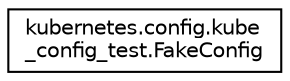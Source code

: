digraph "Graphical Class Hierarchy"
{
 // LATEX_PDF_SIZE
  edge [fontname="Helvetica",fontsize="10",labelfontname="Helvetica",labelfontsize="10"];
  node [fontname="Helvetica",fontsize="10",shape=record];
  rankdir="LR";
  Node0 [label="kubernetes.config.kube\l_config_test.FakeConfig",height=0.2,width=0.4,color="black", fillcolor="white", style="filled",URL="$classkubernetes_1_1config_1_1kube__config__test_1_1FakeConfig.html",tooltip=" "];
}
